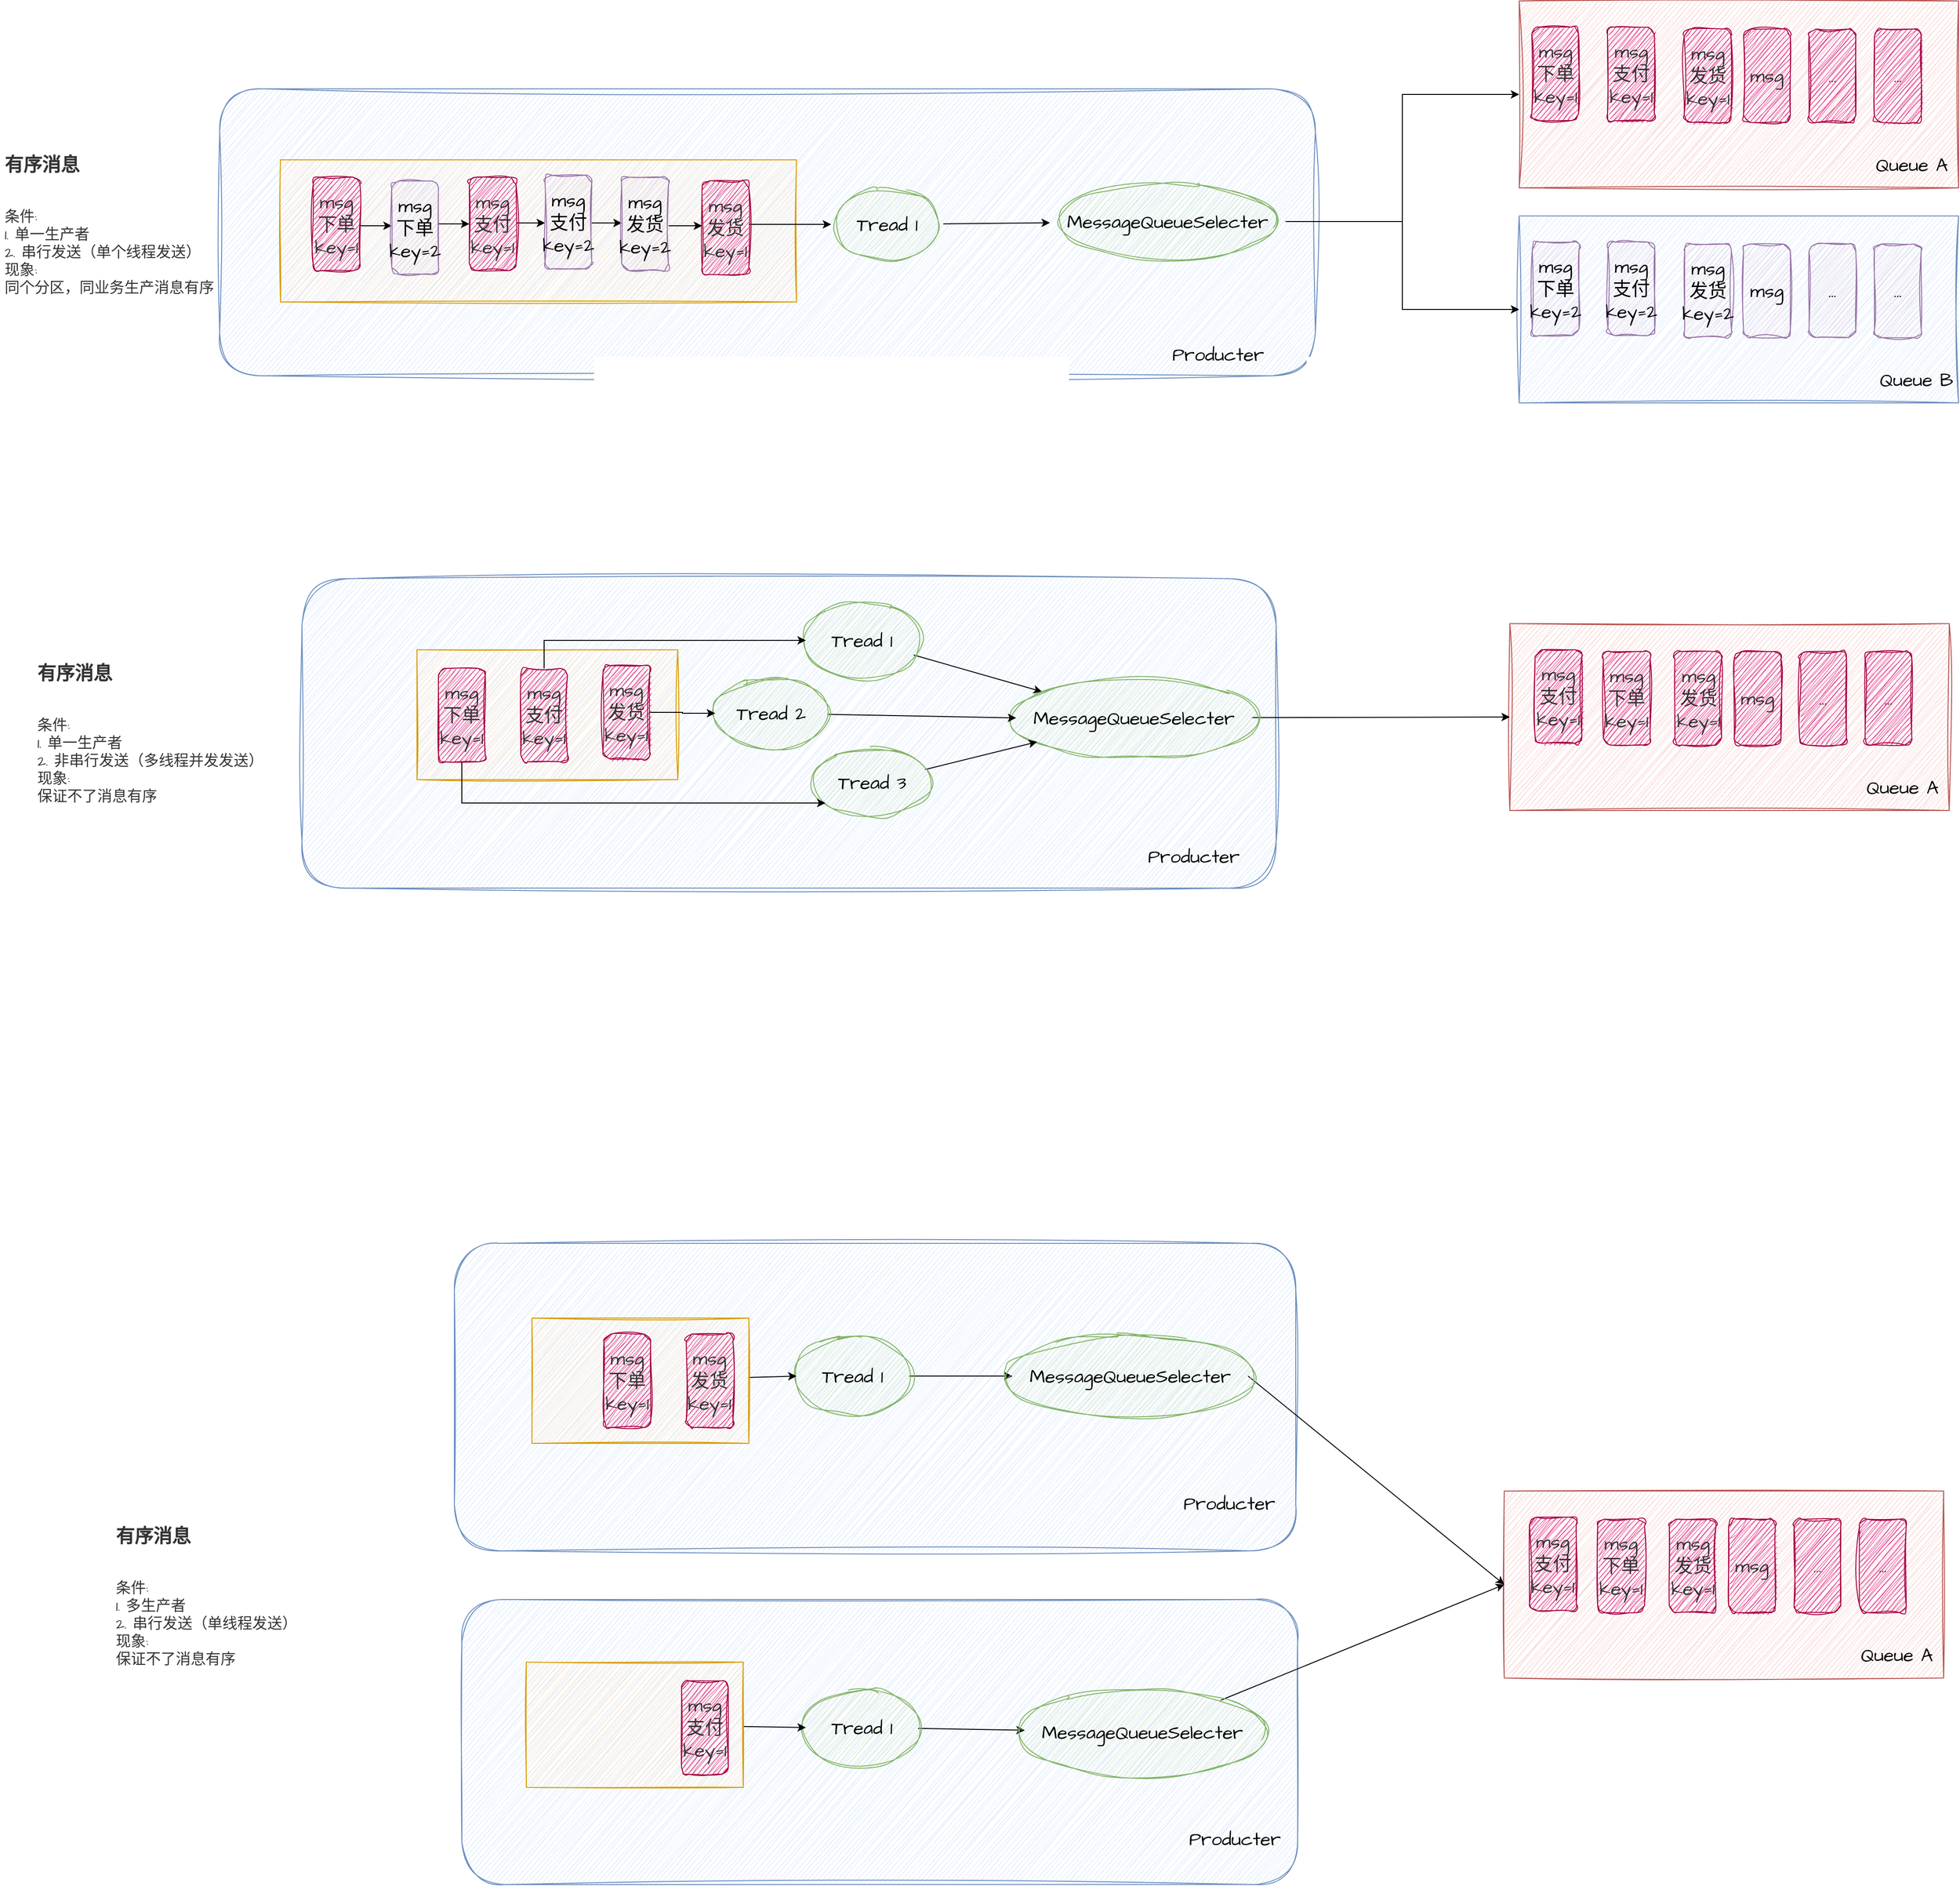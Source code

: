 <mxfile version="20.4.1" type="github">
  <diagram id="t6OHfR6FmyxQkKUDszNN" name="第 1 页">
    <mxGraphModel dx="4620" dy="1471" grid="0" gridSize="10" guides="1" tooltips="1" connect="1" arrows="1" fold="1" page="1" pageScale="1" pageWidth="827" pageHeight="1169" math="0" shadow="0">
      <root>
        <mxCell id="0" />
        <mxCell id="1" parent="0" />
        <mxCell id="eC4Hnao7uJymBbSfjqEv-2" value="" style="rounded=1;whiteSpace=wrap;html=1;sketch=1;hachureGap=4;jiggle=2;fontFamily=Architects Daughter;fontSource=https%3A%2F%2Ffonts.googleapis.com%2Fcss%3Ffamily%3DArchitects%2BDaughter;fontSize=20;fillColor=#dae8fc;strokeColor=#6c8ebf;" parent="1" vertex="1">
          <mxGeometry x="-1210" y="114" width="1172" height="307" as="geometry" />
        </mxCell>
        <mxCell id="eC4Hnao7uJymBbSfjqEv-3" value="" style="rounded=0;whiteSpace=wrap;html=1;sketch=1;hachureGap=4;jiggle=2;fontFamily=Architects Daughter;fontSource=https%3A%2F%2Ffonts.googleapis.com%2Fcss%3Ffamily%3DArchitects%2BDaughter;fontSize=20;fillColor=#f8cecc;strokeColor=#b85450;" parent="1" vertex="1">
          <mxGeometry x="180" y="20" width="470" height="200" as="geometry" />
        </mxCell>
        <mxCell id="eC4Hnao7uJymBbSfjqEv-7" value="Queue A" style="text;html=1;strokeColor=none;fillColor=none;align=center;verticalAlign=middle;whiteSpace=wrap;rounded=0;sketch=1;hachureGap=4;jiggle=2;fontFamily=Architects Daughter;fontSource=https%3A%2F%2Ffonts.googleapis.com%2Fcss%3Ffamily%3DArchitects%2BDaughter;fontSize=20;" parent="1" vertex="1">
          <mxGeometry x="560" y="180" width="80" height="30" as="geometry" />
        </mxCell>
        <mxCell id="eC4Hnao7uJymBbSfjqEv-11" value="msg" style="rounded=1;whiteSpace=wrap;html=1;sketch=1;hachureGap=4;jiggle=2;fontFamily=Architects Daughter;fontSource=https%3A%2F%2Ffonts.googleapis.com%2Fcss%3Ffamily%3DArchitects%2BDaughter;fontSize=20;fillColor=#d80073;strokeColor=#A50040;fontColor=#333333;" parent="1" vertex="1">
          <mxGeometry x="420" y="50" width="50" height="100" as="geometry" />
        </mxCell>
        <mxCell id="eC4Hnao7uJymBbSfjqEv-12" value="..." style="rounded=1;whiteSpace=wrap;html=1;sketch=1;hachureGap=4;jiggle=2;fontFamily=Architects Daughter;fontSource=https%3A%2F%2Ffonts.googleapis.com%2Fcss%3Ffamily%3DArchitects%2BDaughter;fontSize=20;fillColor=#d80073;strokeColor=#A50040;fontColor=#333333;" parent="1" vertex="1">
          <mxGeometry x="490" y="50" width="50" height="100" as="geometry" />
        </mxCell>
        <mxCell id="eC4Hnao7uJymBbSfjqEv-13" value="..." style="rounded=1;whiteSpace=wrap;html=1;sketch=1;hachureGap=4;jiggle=2;fontFamily=Architects Daughter;fontSource=https%3A%2F%2Ffonts.googleapis.com%2Fcss%3Ffamily%3DArchitects%2BDaughter;fontSize=20;fillColor=#d80073;strokeColor=#A50040;fontColor=#333333;" parent="1" vertex="1">
          <mxGeometry x="560" y="50" width="50" height="100" as="geometry" />
        </mxCell>
        <mxCell id="6XqoCP99UkAgxWEzy2gV-2" style="rounded=0;orthogonalLoop=1;jettySize=auto;html=1;" edge="1" parent="1" source="eC4Hnao7uJymBbSfjqEv-17" target="6XqoCP99UkAgxWEzy2gV-1">
          <mxGeometry relative="1" as="geometry" />
        </mxCell>
        <mxCell id="eC4Hnao7uJymBbSfjqEv-17" value="Tread 1" style="ellipse;whiteSpace=wrap;html=1;sketch=1;hachureGap=4;jiggle=2;fontFamily=Architects Daughter;fontSource=https%3A%2F%2Ffonts.googleapis.com%2Fcss%3Ffamily%3DArchitects%2BDaughter;fontSize=20;fillColor=#d5e8d4;strokeColor=#82b366;" parent="1" vertex="1">
          <mxGeometry x="-556" y="219" width="120" height="80" as="geometry" />
        </mxCell>
        <mxCell id="eC4Hnao7uJymBbSfjqEv-18" value="Producter" style="text;html=1;strokeColor=none;fillColor=none;align=center;verticalAlign=middle;whiteSpace=wrap;rounded=0;sketch=1;hachureGap=4;jiggle=2;fontFamily=Architects Daughter;fontSource=https%3A%2F%2Ffonts.googleapis.com%2Fcss%3Ffamily%3DArchitects%2BDaughter;fontSize=20;" parent="1" vertex="1">
          <mxGeometry x="-172" y="383" width="60" height="30" as="geometry" />
        </mxCell>
        <mxCell id="eC4Hnao7uJymBbSfjqEv-19" value="" style="rounded=0;whiteSpace=wrap;html=1;sketch=1;hachureGap=4;jiggle=2;fontFamily=Architects Daughter;fontSource=https%3A%2F%2Ffonts.googleapis.com%2Fcss%3Ffamily%3DArchitects%2BDaughter;fontSize=20;fillColor=#dae8fc;strokeColor=#6c8ebf;" parent="1" vertex="1">
          <mxGeometry x="180" y="250" width="470" height="200" as="geometry" />
        </mxCell>
        <mxCell id="eC4Hnao7uJymBbSfjqEv-20" value="Queue B" style="text;html=1;strokeColor=none;fillColor=none;align=center;verticalAlign=middle;whiteSpace=wrap;rounded=0;sketch=1;hachureGap=4;jiggle=2;fontFamily=Architects Daughter;fontSource=https%3A%2F%2Ffonts.googleapis.com%2Fcss%3Ffamily%3DArchitects%2BDaughter;fontSize=20;" parent="1" vertex="1">
          <mxGeometry x="560" y="410" width="90" height="30" as="geometry" />
        </mxCell>
        <mxCell id="eC4Hnao7uJymBbSfjqEv-24" value="msg" style="rounded=1;whiteSpace=wrap;html=1;sketch=1;hachureGap=4;jiggle=2;fontFamily=Architects Daughter;fontSource=https%3A%2F%2Ffonts.googleapis.com%2Fcss%3Ffamily%3DArchitects%2BDaughter;fontSize=20;fillColor=#e1d5e7;strokeColor=#9673a6;" parent="1" vertex="1">
          <mxGeometry x="420" y="280" width="50" height="100" as="geometry" />
        </mxCell>
        <mxCell id="eC4Hnao7uJymBbSfjqEv-25" value="..." style="rounded=1;whiteSpace=wrap;html=1;sketch=1;hachureGap=4;jiggle=2;fontFamily=Architects Daughter;fontSource=https%3A%2F%2Ffonts.googleapis.com%2Fcss%3Ffamily%3DArchitects%2BDaughter;fontSize=20;fillColor=#e1d5e7;strokeColor=#9673a6;" parent="1" vertex="1">
          <mxGeometry x="490" y="280" width="50" height="100" as="geometry" />
        </mxCell>
        <mxCell id="eC4Hnao7uJymBbSfjqEv-26" value="..." style="rounded=1;whiteSpace=wrap;html=1;sketch=1;hachureGap=4;jiggle=2;fontFamily=Architects Daughter;fontSource=https%3A%2F%2Ffonts.googleapis.com%2Fcss%3Ffamily%3DArchitects%2BDaughter;fontSize=20;fillColor=#e1d5e7;strokeColor=#9673a6;" parent="1" vertex="1">
          <mxGeometry x="560" y="280" width="50" height="100" as="geometry" />
        </mxCell>
        <mxCell id="eC4Hnao7uJymBbSfjqEv-27" value="&lt;h1&gt;&lt;font style=&quot;font-size: 20px; line-height: 0.8;&quot;&gt;有序消息&lt;/font&gt;&lt;/h1&gt;&lt;div style=&quot;font-size: 16px;&quot;&gt;条件:&lt;/div&gt;&lt;div style=&quot;font-size: 16px;&quot;&gt;1. 单一生产者&lt;/div&gt;&lt;div style=&quot;font-size: 16px;&quot;&gt;&lt;font style=&quot;font-size: 16px;&quot;&gt;2. 串行发送（单个线程发送）&lt;/font&gt;&lt;/div&gt;&lt;div style=&quot;font-size: 16px;&quot;&gt;现象:&lt;/div&gt;&lt;div style=&quot;font-size: 16px;&quot;&gt;同个分区，同业务生产消息有序&lt;/div&gt;" style="text;html=1;strokeColor=none;fillColor=none;spacing=5;spacingTop=-20;whiteSpace=wrap;overflow=hidden;rounded=0;sketch=1;hachureGap=4;jiggle=2;fontFamily=Architects Daughter;fontSource=https%3A%2F%2Ffonts.googleapis.com%2Fcss%3Ffamily%3DArchitects%2BDaughter;fontSize=20;fontColor=#333333;" parent="1" vertex="1">
          <mxGeometry x="-1445" y="150" width="300" height="200" as="geometry" />
        </mxCell>
        <mxCell id="eC4Hnao7uJymBbSfjqEv-28" value="msg&lt;br&gt;下单&lt;br&gt;key=1" style="rounded=1;whiteSpace=wrap;html=1;sketch=1;hachureGap=4;jiggle=2;fontFamily=Architects Daughter;fontSource=https%3A%2F%2Ffonts.googleapis.com%2Fcss%3Ffamily%3DArchitects%2BDaughter;fontSize=20;fillColor=#d80073;strokeColor=#A50040;fontColor=#333333;" parent="1" vertex="1">
          <mxGeometry x="193.5" y="48" width="50" height="100" as="geometry" />
        </mxCell>
        <mxCell id="6XqoCP99UkAgxWEzy2gV-5" style="edgeStyle=orthogonalEdgeStyle;rounded=0;orthogonalLoop=1;jettySize=auto;html=1;entryX=0;entryY=0.5;entryDx=0;entryDy=0;" edge="1" parent="1" source="6XqoCP99UkAgxWEzy2gV-1" target="eC4Hnao7uJymBbSfjqEv-3">
          <mxGeometry relative="1" as="geometry" />
        </mxCell>
        <mxCell id="6XqoCP99UkAgxWEzy2gV-6" style="edgeStyle=orthogonalEdgeStyle;rounded=0;orthogonalLoop=1;jettySize=auto;html=1;exitX=1;exitY=0.5;exitDx=0;exitDy=0;entryX=0;entryY=0.5;entryDx=0;entryDy=0;" edge="1" parent="1" source="6XqoCP99UkAgxWEzy2gV-1" target="eC4Hnao7uJymBbSfjqEv-19">
          <mxGeometry relative="1" as="geometry" />
        </mxCell>
        <mxCell id="6XqoCP99UkAgxWEzy2gV-1" value="MessageQueueSelecter" style="ellipse;whiteSpace=wrap;html=1;sketch=1;hachureGap=4;jiggle=2;fontFamily=Architects Daughter;fontSource=https%3A%2F%2Ffonts.googleapis.com%2Fcss%3Ffamily%3DArchitects%2BDaughter;fontSize=20;fillColor=#d5e8d4;strokeColor=#82b366;" vertex="1" parent="1">
          <mxGeometry x="-322" y="211" width="252" height="90" as="geometry" />
        </mxCell>
        <mxCell id="6XqoCP99UkAgxWEzy2gV-3" value="msg&lt;br&gt;支付&lt;br&gt;key=1" style="rounded=1;whiteSpace=wrap;html=1;sketch=1;hachureGap=4;jiggle=2;fontFamily=Architects Daughter;fontSource=https%3A%2F%2Ffonts.googleapis.com%2Fcss%3Ffamily%3DArchitects%2BDaughter;fontSize=20;fillColor=#d80073;strokeColor=#A50040;fontColor=#333333;" vertex="1" parent="1">
          <mxGeometry x="274.5" y="48" width="50" height="100" as="geometry" />
        </mxCell>
        <mxCell id="6XqoCP99UkAgxWEzy2gV-4" value="msg&lt;br&gt;发货&lt;br&gt;key=1" style="rounded=1;whiteSpace=wrap;html=1;sketch=1;hachureGap=4;jiggle=2;fontFamily=Architects Daughter;fontSource=https%3A%2F%2Ffonts.googleapis.com%2Fcss%3Ffamily%3DArchitects%2BDaughter;fontSize=20;fillColor=#d80073;strokeColor=#A50040;fontColor=#333333;" vertex="1" parent="1">
          <mxGeometry x="356.5" y="50" width="50" height="100" as="geometry" />
        </mxCell>
        <mxCell id="6XqoCP99UkAgxWEzy2gV-7" value="msg&lt;br&gt;下单&lt;br&gt;key=2" style="rounded=1;whiteSpace=wrap;html=1;sketch=1;hachureGap=4;jiggle=2;fontFamily=Architects Daughter;fontSource=https%3A%2F%2Ffonts.googleapis.com%2Fcss%3Ffamily%3DArchitects%2BDaughter;fontSize=20;fillColor=#e1d5e7;strokeColor=#9673a6;" vertex="1" parent="1">
          <mxGeometry x="194" y="278" width="50" height="100" as="geometry" />
        </mxCell>
        <mxCell id="6XqoCP99UkAgxWEzy2gV-8" value="msg&lt;br&gt;支付&lt;br&gt;key=2" style="rounded=1;whiteSpace=wrap;html=1;sketch=1;hachureGap=4;jiggle=2;fontFamily=Architects Daughter;fontSource=https%3A%2F%2Ffonts.googleapis.com%2Fcss%3Ffamily%3DArchitects%2BDaughter;fontSize=20;fillColor=#e1d5e7;strokeColor=#9673a6;" vertex="1" parent="1">
          <mxGeometry x="275" y="278" width="50" height="100" as="geometry" />
        </mxCell>
        <mxCell id="6XqoCP99UkAgxWEzy2gV-9" value="msg&lt;br&gt;发货&lt;br&gt;key=2" style="rounded=1;whiteSpace=wrap;html=1;sketch=1;hachureGap=4;jiggle=2;fontFamily=Architects Daughter;fontSource=https%3A%2F%2Ffonts.googleapis.com%2Fcss%3Ffamily%3DArchitects%2BDaughter;fontSize=20;fillColor=#e1d5e7;strokeColor=#9673a6;" vertex="1" parent="1">
          <mxGeometry x="357" y="280" width="50" height="100" as="geometry" />
        </mxCell>
        <mxCell id="6XqoCP99UkAgxWEzy2gV-16" value="" style="rounded=1;whiteSpace=wrap;html=1;sketch=1;hachureGap=4;jiggle=2;fontFamily=Architects Daughter;fontSource=https%3A%2F%2Ffonts.googleapis.com%2Fcss%3Ffamily%3DArchitects%2BDaughter;fontSize=20;fillColor=#dae8fc;strokeColor=#6c8ebf;" vertex="1" parent="1">
          <mxGeometry x="-1122" y="638" width="1042" height="331" as="geometry" />
        </mxCell>
        <mxCell id="6XqoCP99UkAgxWEzy2gV-17" value="" style="rounded=0;whiteSpace=wrap;html=1;sketch=1;hachureGap=4;jiggle=2;fontFamily=Architects Daughter;fontSource=https%3A%2F%2Ffonts.googleapis.com%2Fcss%3Ffamily%3DArchitects%2BDaughter;fontSize=20;fillColor=#f8cecc;strokeColor=#b85450;" vertex="1" parent="1">
          <mxGeometry x="170" y="686" width="470" height="200" as="geometry" />
        </mxCell>
        <mxCell id="6XqoCP99UkAgxWEzy2gV-18" value="Queue A" style="text;html=1;strokeColor=none;fillColor=none;align=center;verticalAlign=middle;whiteSpace=wrap;rounded=0;sketch=1;hachureGap=4;jiggle=2;fontFamily=Architects Daughter;fontSource=https%3A%2F%2Ffonts.googleapis.com%2Fcss%3Ffamily%3DArchitects%2BDaughter;fontSize=20;" vertex="1" parent="1">
          <mxGeometry x="550" y="846" width="80" height="30" as="geometry" />
        </mxCell>
        <mxCell id="6XqoCP99UkAgxWEzy2gV-19" value="msg" style="rounded=1;whiteSpace=wrap;html=1;sketch=1;hachureGap=4;jiggle=2;fontFamily=Architects Daughter;fontSource=https%3A%2F%2Ffonts.googleapis.com%2Fcss%3Ffamily%3DArchitects%2BDaughter;fontSize=20;fillColor=#d80073;strokeColor=#A50040;fontColor=#333333;" vertex="1" parent="1">
          <mxGeometry x="410" y="716" width="50" height="100" as="geometry" />
        </mxCell>
        <mxCell id="6XqoCP99UkAgxWEzy2gV-20" value="..." style="rounded=1;whiteSpace=wrap;html=1;sketch=1;hachureGap=4;jiggle=2;fontFamily=Architects Daughter;fontSource=https%3A%2F%2Ffonts.googleapis.com%2Fcss%3Ffamily%3DArchitects%2BDaughter;fontSize=20;fillColor=#d80073;strokeColor=#A50040;fontColor=#333333;" vertex="1" parent="1">
          <mxGeometry x="480" y="716" width="50" height="100" as="geometry" />
        </mxCell>
        <mxCell id="6XqoCP99UkAgxWEzy2gV-21" value="..." style="rounded=1;whiteSpace=wrap;html=1;sketch=1;hachureGap=4;jiggle=2;fontFamily=Architects Daughter;fontSource=https%3A%2F%2Ffonts.googleapis.com%2Fcss%3Ffamily%3DArchitects%2BDaughter;fontSize=20;fillColor=#d80073;strokeColor=#A50040;fontColor=#333333;" vertex="1" parent="1">
          <mxGeometry x="550" y="716" width="50" height="100" as="geometry" />
        </mxCell>
        <mxCell id="6XqoCP99UkAgxWEzy2gV-22" style="rounded=0;orthogonalLoop=1;jettySize=auto;html=1;" edge="1" parent="1" source="6XqoCP99UkAgxWEzy2gV-23" target="6XqoCP99UkAgxWEzy2gV-33">
          <mxGeometry relative="1" as="geometry" />
        </mxCell>
        <mxCell id="6XqoCP99UkAgxWEzy2gV-23" value="Tread 1" style="ellipse;whiteSpace=wrap;html=1;sketch=1;hachureGap=4;jiggle=2;fontFamily=Architects Daughter;fontSource=https%3A%2F%2Ffonts.googleapis.com%2Fcss%3Ffamily%3DArchitects%2BDaughter;fontSize=20;fillColor=#d5e8d4;strokeColor=#82b366;" vertex="1" parent="1">
          <mxGeometry x="-583" y="664" width="120" height="80" as="geometry" />
        </mxCell>
        <mxCell id="6XqoCP99UkAgxWEzy2gV-24" value="Producter" style="text;html=1;strokeColor=none;fillColor=none;align=center;verticalAlign=middle;whiteSpace=wrap;rounded=0;sketch=1;hachureGap=4;jiggle=2;fontFamily=Architects Daughter;fontSource=https%3A%2F%2Ffonts.googleapis.com%2Fcss%3Ffamily%3DArchitects%2BDaughter;fontSize=20;" vertex="1" parent="1">
          <mxGeometry x="-198" y="920" width="60" height="30" as="geometry" />
        </mxCell>
        <mxCell id="6XqoCP99UkAgxWEzy2gV-30" value="msg&lt;br&gt;下单&lt;br&gt;key=1" style="rounded=1;whiteSpace=wrap;html=1;sketch=1;hachureGap=4;jiggle=2;fontFamily=Architects Daughter;fontSource=https%3A%2F%2Ffonts.googleapis.com%2Fcss%3Ffamily%3DArchitects%2BDaughter;fontSize=20;fillColor=#d80073;strokeColor=#A50040;fontColor=#333333;" vertex="1" parent="1">
          <mxGeometry x="270" y="716" width="50" height="100" as="geometry" />
        </mxCell>
        <mxCell id="6XqoCP99UkAgxWEzy2gV-31" style="rounded=0;orthogonalLoop=1;jettySize=auto;html=1;entryX=0;entryY=0.5;entryDx=0;entryDy=0;" edge="1" parent="1" source="6XqoCP99UkAgxWEzy2gV-33" target="6XqoCP99UkAgxWEzy2gV-17">
          <mxGeometry relative="1" as="geometry" />
        </mxCell>
        <mxCell id="6XqoCP99UkAgxWEzy2gV-33" value="MessageQueueSelecter" style="ellipse;whiteSpace=wrap;html=1;sketch=1;hachureGap=4;jiggle=2;fontFamily=Architects Daughter;fontSource=https%3A%2F%2Ffonts.googleapis.com%2Fcss%3Ffamily%3DArchitects%2BDaughter;fontSize=20;fillColor=#d5e8d4;strokeColor=#82b366;" vertex="1" parent="1">
          <mxGeometry x="-358" y="742" width="252" height="90" as="geometry" />
        </mxCell>
        <mxCell id="6XqoCP99UkAgxWEzy2gV-34" value="msg&lt;br&gt;支付&lt;br&gt;key=1" style="rounded=1;whiteSpace=wrap;html=1;sketch=1;hachureGap=4;jiggle=2;fontFamily=Architects Daughter;fontSource=https%3A%2F%2Ffonts.googleapis.com%2Fcss%3Ffamily%3DArchitects%2BDaughter;fontSize=20;fillColor=#d80073;strokeColor=#A50040;fontColor=#333333;" vertex="1" parent="1">
          <mxGeometry x="197" y="714" width="50" height="100" as="geometry" />
        </mxCell>
        <mxCell id="6XqoCP99UkAgxWEzy2gV-35" value="msg&lt;br&gt;发货&lt;br&gt;key=1" style="rounded=1;whiteSpace=wrap;html=1;sketch=1;hachureGap=4;jiggle=2;fontFamily=Architects Daughter;fontSource=https%3A%2F%2Ffonts.googleapis.com%2Fcss%3Ffamily%3DArchitects%2BDaughter;fontSize=20;fillColor=#d80073;strokeColor=#A50040;fontColor=#333333;" vertex="1" parent="1">
          <mxGeometry x="346.5" y="716" width="50" height="100" as="geometry" />
        </mxCell>
        <mxCell id="6XqoCP99UkAgxWEzy2gV-48" style="edgeStyle=none;rounded=0;orthogonalLoop=1;jettySize=auto;html=1;" edge="1" parent="1" source="6XqoCP99UkAgxWEzy2gV-45" target="6XqoCP99UkAgxWEzy2gV-33">
          <mxGeometry relative="1" as="geometry" />
        </mxCell>
        <mxCell id="6XqoCP99UkAgxWEzy2gV-45" value="Tread 3" style="ellipse;whiteSpace=wrap;html=1;sketch=1;hachureGap=4;jiggle=2;fontFamily=Architects Daughter;fontSource=https%3A%2F%2Ffonts.googleapis.com%2Fcss%3Ffamily%3DArchitects%2BDaughter;fontSize=20;fillColor=#d5e8d4;strokeColor=#82b366;" vertex="1" parent="1">
          <mxGeometry x="-572" y="816" width="120" height="80" as="geometry" />
        </mxCell>
        <mxCell id="6XqoCP99UkAgxWEzy2gV-47" style="edgeStyle=none;rounded=0;orthogonalLoop=1;jettySize=auto;html=1;entryX=0;entryY=0.5;entryDx=0;entryDy=0;" edge="1" parent="1" source="6XqoCP99UkAgxWEzy2gV-46" target="6XqoCP99UkAgxWEzy2gV-33">
          <mxGeometry relative="1" as="geometry" />
        </mxCell>
        <mxCell id="6XqoCP99UkAgxWEzy2gV-46" value="Tread 2" style="ellipse;whiteSpace=wrap;html=1;sketch=1;hachureGap=4;jiggle=2;fontFamily=Architects Daughter;fontSource=https%3A%2F%2Ffonts.googleapis.com%2Fcss%3Ffamily%3DArchitects%2BDaughter;fontSize=20;fillColor=#d5e8d4;strokeColor=#82b366;" vertex="1" parent="1">
          <mxGeometry x="-680" y="742" width="120" height="80" as="geometry" />
        </mxCell>
        <mxCell id="6XqoCP99UkAgxWEzy2gV-49" value="" style="rounded=1;whiteSpace=wrap;html=1;sketch=1;hachureGap=4;jiggle=2;fontFamily=Architects Daughter;fontSource=https%3A%2F%2Ffonts.googleapis.com%2Fcss%3Ffamily%3DArchitects%2BDaughter;fontSize=20;fillColor=#dae8fc;strokeColor=#6c8ebf;" vertex="1" parent="1">
          <mxGeometry x="-959" y="1349" width="900" height="329" as="geometry" />
        </mxCell>
        <mxCell id="6XqoCP99UkAgxWEzy2gV-50" value="" style="rounded=0;whiteSpace=wrap;html=1;sketch=1;hachureGap=4;jiggle=2;fontFamily=Architects Daughter;fontSource=https%3A%2F%2Ffonts.googleapis.com%2Fcss%3Ffamily%3DArchitects%2BDaughter;fontSize=20;fillColor=#f8cecc;strokeColor=#b85450;" vertex="1" parent="1">
          <mxGeometry x="164" y="1614" width="470" height="200" as="geometry" />
        </mxCell>
        <mxCell id="6XqoCP99UkAgxWEzy2gV-51" value="Queue A" style="text;html=1;strokeColor=none;fillColor=none;align=center;verticalAlign=middle;whiteSpace=wrap;rounded=0;sketch=1;hachureGap=4;jiggle=2;fontFamily=Architects Daughter;fontSource=https%3A%2F%2Ffonts.googleapis.com%2Fcss%3Ffamily%3DArchitects%2BDaughter;fontSize=20;" vertex="1" parent="1">
          <mxGeometry x="544" y="1774" width="80" height="30" as="geometry" />
        </mxCell>
        <mxCell id="6XqoCP99UkAgxWEzy2gV-52" value="msg" style="rounded=1;whiteSpace=wrap;html=1;sketch=1;hachureGap=4;jiggle=2;fontFamily=Architects Daughter;fontSource=https%3A%2F%2Ffonts.googleapis.com%2Fcss%3Ffamily%3DArchitects%2BDaughter;fontSize=20;fillColor=#d80073;strokeColor=#A50040;fontColor=#333333;" vertex="1" parent="1">
          <mxGeometry x="404" y="1644" width="50" height="100" as="geometry" />
        </mxCell>
        <mxCell id="6XqoCP99UkAgxWEzy2gV-53" value="..." style="rounded=1;whiteSpace=wrap;html=1;sketch=1;hachureGap=4;jiggle=2;fontFamily=Architects Daughter;fontSource=https%3A%2F%2Ffonts.googleapis.com%2Fcss%3Ffamily%3DArchitects%2BDaughter;fontSize=20;fillColor=#d80073;strokeColor=#A50040;fontColor=#333333;" vertex="1" parent="1">
          <mxGeometry x="474" y="1644" width="50" height="100" as="geometry" />
        </mxCell>
        <mxCell id="6XqoCP99UkAgxWEzy2gV-54" value="..." style="rounded=1;whiteSpace=wrap;html=1;sketch=1;hachureGap=4;jiggle=2;fontFamily=Architects Daughter;fontSource=https%3A%2F%2Ffonts.googleapis.com%2Fcss%3Ffamily%3DArchitects%2BDaughter;fontSize=20;fillColor=#d80073;strokeColor=#A50040;fontColor=#333333;" vertex="1" parent="1">
          <mxGeometry x="544" y="1644" width="50" height="100" as="geometry" />
        </mxCell>
        <mxCell id="6XqoCP99UkAgxWEzy2gV-55" style="rounded=0;orthogonalLoop=1;jettySize=auto;html=1;" edge="1" parent="1" source="6XqoCP99UkAgxWEzy2gV-56" target="6XqoCP99UkAgxWEzy2gV-66">
          <mxGeometry relative="1" as="geometry" />
        </mxCell>
        <mxCell id="6XqoCP99UkAgxWEzy2gV-56" value="Tread 1" style="ellipse;whiteSpace=wrap;html=1;sketch=1;hachureGap=4;jiggle=2;fontFamily=Architects Daughter;fontSource=https%3A%2F%2Ffonts.googleapis.com%2Fcss%3Ffamily%3DArchitects%2BDaughter;fontSize=20;fillColor=#d5e8d4;strokeColor=#82b366;" vertex="1" parent="1">
          <mxGeometry x="-593" y="1451" width="120" height="80" as="geometry" />
        </mxCell>
        <mxCell id="6XqoCP99UkAgxWEzy2gV-57" value="Producter" style="text;html=1;strokeColor=none;fillColor=none;align=center;verticalAlign=middle;whiteSpace=wrap;rounded=0;sketch=1;hachureGap=4;jiggle=2;fontFamily=Architects Daughter;fontSource=https%3A%2F%2Ffonts.googleapis.com%2Fcss%3Ffamily%3DArchitects%2BDaughter;fontSize=20;" vertex="1" parent="1">
          <mxGeometry x="-160" y="1612" width="60" height="30" as="geometry" />
        </mxCell>
        <mxCell id="6XqoCP99UkAgxWEzy2gV-63" value="msg&lt;br&gt;下单&lt;br&gt;key=1" style="rounded=1;whiteSpace=wrap;html=1;sketch=1;hachureGap=4;jiggle=2;fontFamily=Architects Daughter;fontSource=https%3A%2F%2Ffonts.googleapis.com%2Fcss%3Ffamily%3DArchitects%2BDaughter;fontSize=20;fillColor=#d80073;strokeColor=#A50040;fontColor=#333333;" vertex="1" parent="1">
          <mxGeometry x="264" y="1644" width="50" height="100" as="geometry" />
        </mxCell>
        <mxCell id="6XqoCP99UkAgxWEzy2gV-65" style="rounded=0;orthogonalLoop=1;jettySize=auto;html=1;exitX=1;exitY=0.5;exitDx=0;exitDy=0;entryX=0;entryY=0.5;entryDx=0;entryDy=0;" edge="1" parent="1" source="6XqoCP99UkAgxWEzy2gV-66" target="6XqoCP99UkAgxWEzy2gV-50">
          <mxGeometry relative="1" as="geometry">
            <mxPoint x="194" y="1803" as="targetPoint" />
          </mxGeometry>
        </mxCell>
        <mxCell id="6XqoCP99UkAgxWEzy2gV-66" value="MessageQueueSelecter" style="ellipse;whiteSpace=wrap;html=1;sketch=1;hachureGap=4;jiggle=2;fontFamily=Architects Daughter;fontSource=https%3A%2F%2Ffonts.googleapis.com%2Fcss%3Ffamily%3DArchitects%2BDaughter;fontSize=20;fillColor=#d5e8d4;strokeColor=#82b366;" vertex="1" parent="1">
          <mxGeometry x="-362" y="1446" width="252" height="90" as="geometry" />
        </mxCell>
        <mxCell id="6XqoCP99UkAgxWEzy2gV-67" value="msg&lt;br&gt;支付&lt;br&gt;key=1" style="rounded=1;whiteSpace=wrap;html=1;sketch=1;hachureGap=4;jiggle=2;fontFamily=Architects Daughter;fontSource=https%3A%2F%2Ffonts.googleapis.com%2Fcss%3Ffamily%3DArchitects%2BDaughter;fontSize=20;fillColor=#d80073;strokeColor=#A50040;fontColor=#333333;" vertex="1" parent="1">
          <mxGeometry x="191" y="1642" width="50" height="100" as="geometry" />
        </mxCell>
        <mxCell id="6XqoCP99UkAgxWEzy2gV-68" value="msg&lt;br&gt;发货&lt;br&gt;key=1" style="rounded=1;whiteSpace=wrap;html=1;sketch=1;hachureGap=4;jiggle=2;fontFamily=Architects Daughter;fontSource=https%3A%2F%2Ffonts.googleapis.com%2Fcss%3Ffamily%3DArchitects%2BDaughter;fontSize=20;fillColor=#d80073;strokeColor=#A50040;fontColor=#333333;" vertex="1" parent="1">
          <mxGeometry x="340.5" y="1644" width="50" height="100" as="geometry" />
        </mxCell>
        <mxCell id="6XqoCP99UkAgxWEzy2gV-83" value="" style="rounded=1;whiteSpace=wrap;html=1;sketch=1;hachureGap=4;jiggle=2;fontFamily=Architects Daughter;fontSource=https%3A%2F%2Ffonts.googleapis.com%2Fcss%3Ffamily%3DArchitects%2BDaughter;fontSize=20;fillColor=#dae8fc;strokeColor=#6c8ebf;" vertex="1" parent="1">
          <mxGeometry x="-951" y="1730" width="894" height="305" as="geometry" />
        </mxCell>
        <mxCell id="6XqoCP99UkAgxWEzy2gV-84" style="rounded=0;orthogonalLoop=1;jettySize=auto;html=1;" edge="1" parent="1" source="6XqoCP99UkAgxWEzy2gV-85" target="6XqoCP99UkAgxWEzy2gV-87">
          <mxGeometry relative="1" as="geometry" />
        </mxCell>
        <mxCell id="6XqoCP99UkAgxWEzy2gV-85" value="Tread 1" style="ellipse;whiteSpace=wrap;html=1;sketch=1;hachureGap=4;jiggle=2;fontFamily=Architects Daughter;fontSource=https%3A%2F%2Ffonts.googleapis.com%2Fcss%3Ffamily%3DArchitects%2BDaughter;fontSize=20;fillColor=#d5e8d4;strokeColor=#82b366;" vertex="1" parent="1">
          <mxGeometry x="-583" y="1827" width="120" height="80" as="geometry" />
        </mxCell>
        <mxCell id="6XqoCP99UkAgxWEzy2gV-86" value="Producter" style="text;html=1;strokeColor=none;fillColor=none;align=center;verticalAlign=middle;whiteSpace=wrap;rounded=0;sketch=1;hachureGap=4;jiggle=2;fontFamily=Architects Daughter;fontSource=https%3A%2F%2Ffonts.googleapis.com%2Fcss%3Ffamily%3DArchitects%2BDaughter;fontSize=20;" vertex="1" parent="1">
          <mxGeometry x="-154" y="1971" width="60" height="30" as="geometry" />
        </mxCell>
        <mxCell id="6XqoCP99UkAgxWEzy2gV-93" style="edgeStyle=none;rounded=0;orthogonalLoop=1;jettySize=auto;html=1;entryX=0;entryY=0.5;entryDx=0;entryDy=0;" edge="1" parent="1" source="6XqoCP99UkAgxWEzy2gV-87" target="6XqoCP99UkAgxWEzy2gV-50">
          <mxGeometry relative="1" as="geometry" />
        </mxCell>
        <mxCell id="6XqoCP99UkAgxWEzy2gV-102" style="edgeStyle=none;rounded=0;orthogonalLoop=1;jettySize=auto;html=1;entryX=0;entryY=0.5;entryDx=0;entryDy=0;" edge="1" parent="1" source="6XqoCP99UkAgxWEzy2gV-98" target="6XqoCP99UkAgxWEzy2gV-56">
          <mxGeometry relative="1" as="geometry" />
        </mxCell>
        <mxCell id="6XqoCP99UkAgxWEzy2gV-98" value="" style="rounded=0;whiteSpace=wrap;html=1;fillColor=#ffe6cc;strokeColor=#d79b00;sketch=1;" vertex="1" parent="1">
          <mxGeometry x="-876" y="1429" width="232" height="134" as="geometry" />
        </mxCell>
        <mxCell id="6XqoCP99UkAgxWEzy2gV-87" value="MessageQueueSelecter" style="ellipse;whiteSpace=wrap;html=1;sketch=1;hachureGap=4;jiggle=2;fontFamily=Architects Daughter;fontSource=https%3A%2F%2Ffonts.googleapis.com%2Fcss%3Ffamily%3DArchitects%2BDaughter;fontSize=20;fillColor=#d5e8d4;strokeColor=#82b366;" vertex="1" parent="1">
          <mxGeometry x="-349" y="1827" width="252" height="90" as="geometry" />
        </mxCell>
        <mxCell id="6XqoCP99UkAgxWEzy2gV-103" style="edgeStyle=none;rounded=0;orthogonalLoop=1;jettySize=auto;html=1;entryX=0;entryY=0.5;entryDx=0;entryDy=0;" edge="1" parent="1" source="6XqoCP99UkAgxWEzy2gV-97" target="6XqoCP99UkAgxWEzy2gV-85">
          <mxGeometry relative="1" as="geometry" />
        </mxCell>
        <mxCell id="6XqoCP99UkAgxWEzy2gV-97" value="" style="rounded=0;whiteSpace=wrap;html=1;fillColor=#ffe6cc;strokeColor=#d79b00;sketch=1;" vertex="1" parent="1">
          <mxGeometry x="-882" y="1797" width="232" height="134" as="geometry" />
        </mxCell>
        <mxCell id="6XqoCP99UkAgxWEzy2gV-73" value="msg&lt;br&gt;支付&lt;br&gt;key=1" style="rounded=1;whiteSpace=wrap;html=1;sketch=1;hachureGap=4;jiggle=2;fontFamily=Architects Daughter;fontSource=https%3A%2F%2Ffonts.googleapis.com%2Fcss%3Ffamily%3DArchitects%2BDaughter;fontSize=20;fillColor=#d80073;strokeColor=#A50040;fontColor=#333333;" vertex="1" parent="1">
          <mxGeometry x="-716" y="1817" width="50" height="100" as="geometry" />
        </mxCell>
        <mxCell id="6XqoCP99UkAgxWEzy2gV-72" value="msg&lt;br&gt;下单&lt;br&gt;key=1" style="rounded=1;whiteSpace=wrap;html=1;sketch=1;hachureGap=4;jiggle=2;fontFamily=Architects Daughter;fontSource=https%3A%2F%2Ffonts.googleapis.com%2Fcss%3Ffamily%3DArchitects%2BDaughter;fontSize=20;fillColor=#d80073;strokeColor=#A50040;fontColor=#333333;" vertex="1" parent="1">
          <mxGeometry x="-799" y="1446" width="50" height="100" as="geometry" />
        </mxCell>
        <mxCell id="6XqoCP99UkAgxWEzy2gV-74" value="msg&lt;br&gt;发货&lt;br&gt;key=1" style="rounded=1;whiteSpace=wrap;html=1;sketch=1;hachureGap=4;jiggle=2;fontFamily=Architects Daughter;fontSource=https%3A%2F%2Ffonts.googleapis.com%2Fcss%3Ffamily%3DArchitects%2BDaughter;fontSize=20;fillColor=#d80073;strokeColor=#A50040;fontColor=#333333;" vertex="1" parent="1">
          <mxGeometry x="-711" y="1446" width="50" height="100" as="geometry" />
        </mxCell>
        <mxCell id="6XqoCP99UkAgxWEzy2gV-105" value="" style="rounded=0;whiteSpace=wrap;html=1;fillColor=#ffe6cc;strokeColor=#d79b00;sketch=1;" vertex="1" parent="1">
          <mxGeometry x="-999" y="714" width="279" height="139" as="geometry" />
        </mxCell>
        <mxCell id="6XqoCP99UkAgxWEzy2gV-109" style="edgeStyle=elbowEdgeStyle;rounded=0;orthogonalLoop=1;jettySize=auto;html=1;elbow=vertical;exitX=0.5;exitY=1;exitDx=0;exitDy=0;" edge="1" parent="1" source="6XqoCP99UkAgxWEzy2gV-39" target="6XqoCP99UkAgxWEzy2gV-45">
          <mxGeometry relative="1" as="geometry">
            <Array as="points">
              <mxPoint x="-882" y="878" />
            </Array>
          </mxGeometry>
        </mxCell>
        <mxCell id="6XqoCP99UkAgxWEzy2gV-39" value="msg&lt;br&gt;下单&lt;br&gt;key=1" style="rounded=1;whiteSpace=wrap;html=1;sketch=1;hachureGap=4;jiggle=2;fontFamily=Architects Daughter;fontSource=https%3A%2F%2Ffonts.googleapis.com%2Fcss%3Ffamily%3DArchitects%2BDaughter;fontSize=20;fillColor=#d80073;strokeColor=#A50040;fontColor=#333333;" vertex="1" parent="1">
          <mxGeometry x="-976" y="734" width="50" height="100" as="geometry" />
        </mxCell>
        <mxCell id="6XqoCP99UkAgxWEzy2gV-107" style="edgeStyle=orthogonalEdgeStyle;rounded=0;orthogonalLoop=1;jettySize=auto;html=1;exitX=0.5;exitY=0;exitDx=0;exitDy=0;" edge="1" parent="1" source="6XqoCP99UkAgxWEzy2gV-40" target="6XqoCP99UkAgxWEzy2gV-23">
          <mxGeometry relative="1" as="geometry" />
        </mxCell>
        <mxCell id="6XqoCP99UkAgxWEzy2gV-40" value="msg&lt;br&gt;支付&lt;br&gt;key=1" style="rounded=1;whiteSpace=wrap;html=1;sketch=1;hachureGap=4;jiggle=2;fontFamily=Architects Daughter;fontSource=https%3A%2F%2Ffonts.googleapis.com%2Fcss%3Ffamily%3DArchitects%2BDaughter;fontSize=20;fillColor=#d80073;strokeColor=#A50040;fontColor=#333333;" vertex="1" parent="1">
          <mxGeometry x="-888" y="734" width="50" height="100" as="geometry" />
        </mxCell>
        <mxCell id="6XqoCP99UkAgxWEzy2gV-108" style="edgeStyle=orthogonalEdgeStyle;rounded=0;orthogonalLoop=1;jettySize=auto;html=1;entryX=0;entryY=0.5;entryDx=0;entryDy=0;" edge="1" parent="1" source="6XqoCP99UkAgxWEzy2gV-41" target="6XqoCP99UkAgxWEzy2gV-46">
          <mxGeometry relative="1" as="geometry" />
        </mxCell>
        <mxCell id="6XqoCP99UkAgxWEzy2gV-41" value="msg&lt;br&gt;发货&lt;br&gt;key=1" style="rounded=1;whiteSpace=wrap;html=1;sketch=1;hachureGap=4;jiggle=2;fontFamily=Architects Daughter;fontSource=https%3A%2F%2Ffonts.googleapis.com%2Fcss%3Ffamily%3DArchitects%2BDaughter;fontSize=20;fillColor=#d80073;strokeColor=#A50040;fontColor=#333333;" vertex="1" parent="1">
          <mxGeometry x="-800" y="731" width="50" height="100" as="geometry" />
        </mxCell>
        <mxCell id="6XqoCP99UkAgxWEzy2gV-111" value="" style="rounded=0;whiteSpace=wrap;html=1;fillColor=#ffe6cc;strokeColor=#d79b00;sketch=1;" vertex="1" parent="1">
          <mxGeometry x="-1145" y="190" width="552" height="152" as="geometry" />
        </mxCell>
        <mxCell id="6XqoCP99UkAgxWEzy2gV-118" style="edgeStyle=elbowEdgeStyle;rounded=0;orthogonalLoop=1;jettySize=auto;elbow=vertical;html=1;" edge="1" parent="1" source="6XqoCP99UkAgxWEzy2gV-10" target="6XqoCP99UkAgxWEzy2gV-13">
          <mxGeometry relative="1" as="geometry" />
        </mxCell>
        <mxCell id="6XqoCP99UkAgxWEzy2gV-10" value="msg&lt;br&gt;下单&lt;br&gt;key=1" style="rounded=1;whiteSpace=wrap;html=1;sketch=1;hachureGap=4;jiggle=2;fontFamily=Architects Daughter;fontSource=https%3A%2F%2Ffonts.googleapis.com%2Fcss%3Ffamily%3DArchitects%2BDaughter;fontSize=20;fillColor=#d80073;strokeColor=#A50040;fontColor=#333333;" vertex="1" parent="1">
          <mxGeometry x="-1110" y="208.5" width="50" height="100" as="geometry" />
        </mxCell>
        <mxCell id="6XqoCP99UkAgxWEzy2gV-116" style="edgeStyle=elbowEdgeStyle;rounded=0;orthogonalLoop=1;jettySize=auto;elbow=vertical;html=1;" edge="1" parent="1" source="6XqoCP99UkAgxWEzy2gV-11" target="6XqoCP99UkAgxWEzy2gV-14">
          <mxGeometry relative="1" as="geometry" />
        </mxCell>
        <mxCell id="6XqoCP99UkAgxWEzy2gV-11" value="msg&lt;br&gt;支付&lt;br&gt;key=1" style="rounded=1;whiteSpace=wrap;html=1;sketch=1;hachureGap=4;jiggle=2;fontFamily=Architects Daughter;fontSource=https%3A%2F%2Ffonts.googleapis.com%2Fcss%3Ffamily%3DArchitects%2BDaughter;fontSize=20;fillColor=#d80073;strokeColor=#A50040;fontColor=#333333;" vertex="1" parent="1">
          <mxGeometry x="-943" y="208.5" width="50" height="100" as="geometry" />
        </mxCell>
        <mxCell id="6XqoCP99UkAgxWEzy2gV-113" style="edgeStyle=elbowEdgeStyle;rounded=0;orthogonalLoop=1;jettySize=auto;elbow=vertical;html=1;" edge="1" parent="1" source="6XqoCP99UkAgxWEzy2gV-12" target="eC4Hnao7uJymBbSfjqEv-17">
          <mxGeometry relative="1" as="geometry" />
        </mxCell>
        <mxCell id="6XqoCP99UkAgxWEzy2gV-12" value="msg&lt;br&gt;发货&lt;br&gt;key=1" style="rounded=1;whiteSpace=wrap;html=1;sketch=1;hachureGap=4;jiggle=2;fontFamily=Architects Daughter;fontSource=https%3A%2F%2Ffonts.googleapis.com%2Fcss%3Ffamily%3DArchitects%2BDaughter;fontSize=20;fillColor=#d80073;strokeColor=#A50040;fontColor=#333333;" vertex="1" parent="1">
          <mxGeometry x="-694" y="212.5" width="50" height="100" as="geometry" />
        </mxCell>
        <mxCell id="6XqoCP99UkAgxWEzy2gV-117" style="edgeStyle=elbowEdgeStyle;rounded=0;orthogonalLoop=1;jettySize=auto;elbow=vertical;html=1;entryX=0;entryY=0.5;entryDx=0;entryDy=0;" edge="1" parent="1" source="6XqoCP99UkAgxWEzy2gV-13" target="6XqoCP99UkAgxWEzy2gV-11">
          <mxGeometry relative="1" as="geometry" />
        </mxCell>
        <mxCell id="6XqoCP99UkAgxWEzy2gV-13" value="msg&lt;br&gt;下单&lt;br&gt;key=2" style="rounded=1;whiteSpace=wrap;html=1;sketch=1;hachureGap=4;jiggle=2;fontFamily=Architects Daughter;fontSource=https%3A%2F%2Ffonts.googleapis.com%2Fcss%3Ffamily%3DArchitects%2BDaughter;fontSize=20;fillColor=#e1d5e7;strokeColor=#9673a6;" vertex="1" parent="1">
          <mxGeometry x="-1026" y="212.5" width="50" height="100" as="geometry" />
        </mxCell>
        <mxCell id="6XqoCP99UkAgxWEzy2gV-115" style="edgeStyle=elbowEdgeStyle;rounded=0;orthogonalLoop=1;jettySize=auto;elbow=vertical;html=1;" edge="1" parent="1" source="6XqoCP99UkAgxWEzy2gV-14" target="6XqoCP99UkAgxWEzy2gV-15">
          <mxGeometry relative="1" as="geometry" />
        </mxCell>
        <mxCell id="6XqoCP99UkAgxWEzy2gV-14" value="msg&lt;br&gt;支付&lt;br&gt;key=2" style="rounded=1;whiteSpace=wrap;html=1;sketch=1;hachureGap=4;jiggle=2;fontFamily=Architects Daughter;fontSource=https%3A%2F%2Ffonts.googleapis.com%2Fcss%3Ffamily%3DArchitects%2BDaughter;fontSize=20;fillColor=#e1d5e7;strokeColor=#9673a6;" vertex="1" parent="1">
          <mxGeometry x="-862" y="206.5" width="50" height="100" as="geometry" />
        </mxCell>
        <mxCell id="6XqoCP99UkAgxWEzy2gV-114" style="edgeStyle=elbowEdgeStyle;rounded=0;orthogonalLoop=1;jettySize=auto;elbow=vertical;html=1;" edge="1" parent="1" source="6XqoCP99UkAgxWEzy2gV-15" target="6XqoCP99UkAgxWEzy2gV-12">
          <mxGeometry relative="1" as="geometry" />
        </mxCell>
        <mxCell id="6XqoCP99UkAgxWEzy2gV-15" value="msg&lt;br&gt;发货&lt;br&gt;key=2" style="rounded=1;whiteSpace=wrap;html=1;sketch=1;hachureGap=4;jiggle=2;fontFamily=Architects Daughter;fontSource=https%3A%2F%2Ffonts.googleapis.com%2Fcss%3Ffamily%3DArchitects%2BDaughter;fontSize=20;fillColor=#e1d5e7;strokeColor=#9673a6;" vertex="1" parent="1">
          <mxGeometry x="-780" y="208.5" width="50" height="100" as="geometry" />
        </mxCell>
        <mxCell id="6XqoCP99UkAgxWEzy2gV-119" value="&lt;h1&gt;&lt;font style=&quot;font-size: 20px; line-height: 0.8;&quot;&gt;有序消息&lt;/font&gt;&lt;/h1&gt;&lt;div style=&quot;font-size: 16px;&quot;&gt;条件:&lt;/div&gt;&lt;div style=&quot;font-size: 16px;&quot;&gt;1. 单一生产者&lt;/div&gt;&lt;div style=&quot;font-size: 16px;&quot;&gt;&lt;font style=&quot;font-size: 16px;&quot;&gt;2. 非串行发送（多线程并发发送）&lt;/font&gt;&lt;/div&gt;&lt;div style=&quot;font-size: 16px;&quot;&gt;现象:&lt;/div&gt;&lt;div style=&quot;font-size: 16px;&quot;&gt;保证不了消息有序&lt;/div&gt;" style="text;html=1;strokeColor=none;fillColor=none;spacing=5;spacingTop=-20;whiteSpace=wrap;overflow=hidden;rounded=0;sketch=1;hachureGap=4;jiggle=2;fontFamily=Architects Daughter;fontSource=https%3A%2F%2Ffonts.googleapis.com%2Fcss%3Ffamily%3DArchitects%2BDaughter;fontSize=20;fontColor=#333333;" vertex="1" parent="1">
          <mxGeometry x="-1410" y="694" width="300" height="200" as="geometry" />
        </mxCell>
        <mxCell id="6XqoCP99UkAgxWEzy2gV-120" value="&lt;h1&gt;&lt;font style=&quot;font-size: 20px; line-height: 0.8;&quot;&gt;有序消息&lt;/font&gt;&lt;/h1&gt;&lt;div style=&quot;font-size: 16px;&quot;&gt;条件:&lt;/div&gt;&lt;div style=&quot;font-size: 16px;&quot;&gt;1. 多生产者&lt;/div&gt;&lt;div style=&quot;font-size: 16px;&quot;&gt;&lt;font style=&quot;font-size: 16px;&quot;&gt;2. 串行发送（单线程发送）&lt;/font&gt;&lt;/div&gt;&lt;div style=&quot;font-size: 16px;&quot;&gt;现象:&lt;/div&gt;&lt;div style=&quot;font-size: 16px;&quot;&gt;保证不了消息有序&lt;/div&gt;" style="text;html=1;strokeColor=none;fillColor=none;spacing=5;spacingTop=-20;whiteSpace=wrap;overflow=hidden;rounded=0;sketch=1;hachureGap=4;jiggle=2;fontFamily=Architects Daughter;fontSource=https%3A%2F%2Ffonts.googleapis.com%2Fcss%3Ffamily%3DArchitects%2BDaughter;fontSize=20;fontColor=#333333;" vertex="1" parent="1">
          <mxGeometry x="-1326" y="1617" width="300" height="200" as="geometry" />
        </mxCell>
      </root>
    </mxGraphModel>
  </diagram>
</mxfile>
